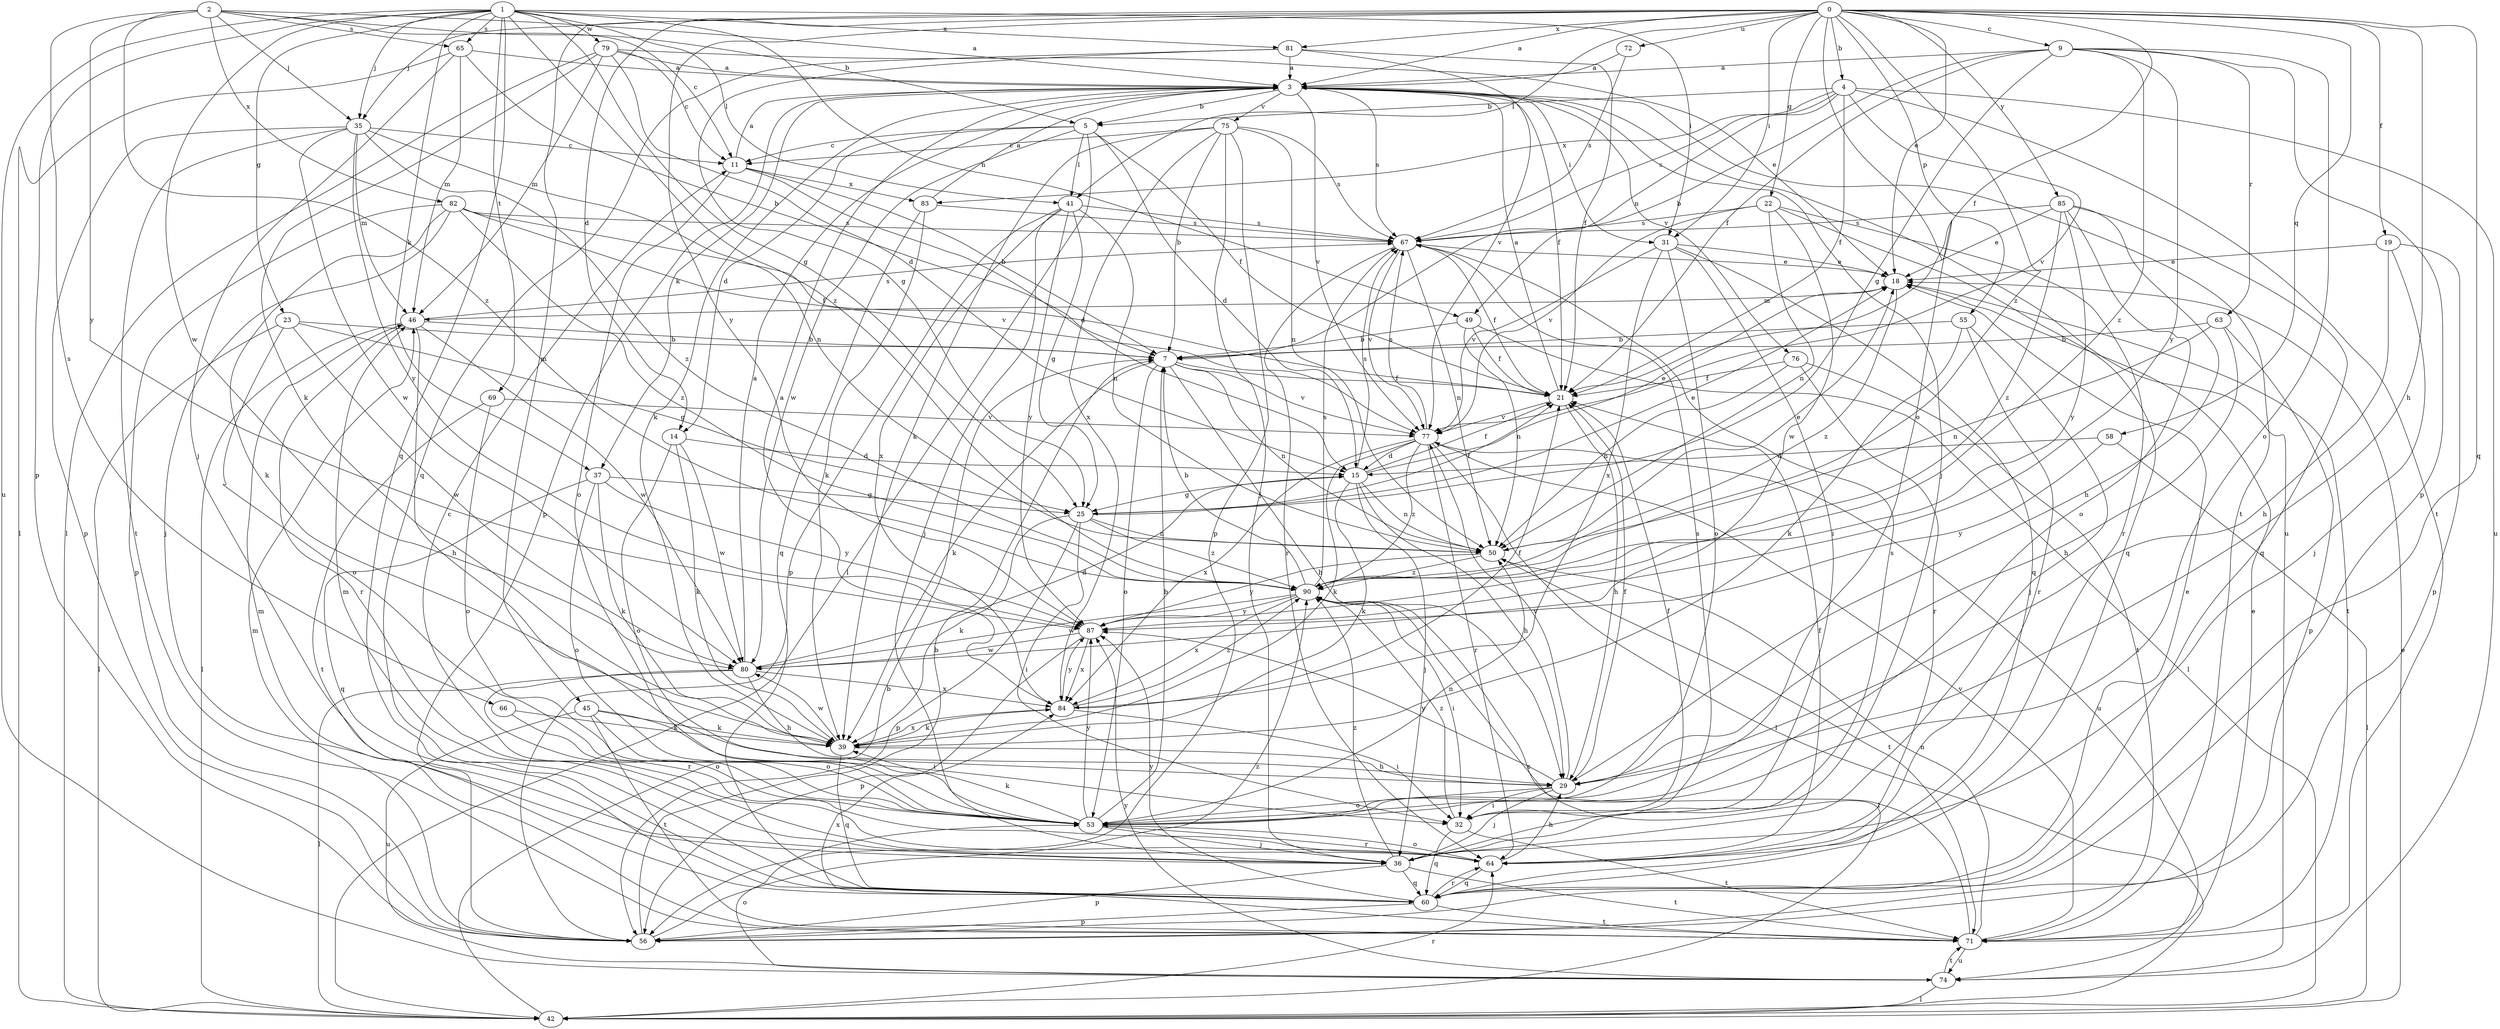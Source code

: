 strict digraph  {
0;
1;
2;
3;
4;
5;
7;
9;
11;
14;
15;
18;
19;
21;
22;
23;
25;
29;
31;
32;
35;
36;
37;
39;
41;
42;
45;
46;
49;
50;
53;
55;
56;
58;
60;
63;
64;
65;
66;
67;
69;
71;
72;
74;
75;
76;
77;
79;
80;
81;
82;
83;
84;
85;
87;
90;
0 -> 3  [label=a];
0 -> 4  [label=b];
0 -> 9  [label=c];
0 -> 14  [label=d];
0 -> 18  [label=e];
0 -> 19  [label=f];
0 -> 21  [label=f];
0 -> 22  [label=g];
0 -> 29  [label=h];
0 -> 31  [label=i];
0 -> 35  [label=j];
0 -> 41  [label=l];
0 -> 45  [label=m];
0 -> 53  [label=o];
0 -> 55  [label=p];
0 -> 58  [label=q];
0 -> 60  [label=q];
0 -> 72  [label=u];
0 -> 81  [label=x];
0 -> 85  [label=y];
0 -> 87  [label=y];
0 -> 90  [label=z];
1 -> 23  [label=g];
1 -> 25  [label=g];
1 -> 31  [label=i];
1 -> 35  [label=j];
1 -> 37  [label=k];
1 -> 41  [label=l];
1 -> 49  [label=n];
1 -> 56  [label=p];
1 -> 60  [label=q];
1 -> 65  [label=s];
1 -> 69  [label=t];
1 -> 74  [label=u];
1 -> 79  [label=w];
1 -> 80  [label=w];
1 -> 81  [label=x];
1 -> 90  [label=z];
2 -> 3  [label=a];
2 -> 5  [label=b];
2 -> 11  [label=c];
2 -> 35  [label=j];
2 -> 65  [label=s];
2 -> 66  [label=s];
2 -> 82  [label=x];
2 -> 87  [label=y];
2 -> 90  [label=z];
3 -> 5  [label=b];
3 -> 21  [label=f];
3 -> 31  [label=i];
3 -> 36  [label=j];
3 -> 37  [label=k];
3 -> 39  [label=k];
3 -> 56  [label=p];
3 -> 67  [label=s];
3 -> 71  [label=t];
3 -> 74  [label=u];
3 -> 75  [label=v];
3 -> 76  [label=v];
3 -> 77  [label=v];
4 -> 5  [label=b];
4 -> 21  [label=f];
4 -> 49  [label=n];
4 -> 67  [label=s];
4 -> 71  [label=t];
4 -> 74  [label=u];
4 -> 77  [label=v];
4 -> 83  [label=x];
5 -> 11  [label=c];
5 -> 14  [label=d];
5 -> 15  [label=d];
5 -> 21  [label=f];
5 -> 41  [label=l];
5 -> 42  [label=l];
5 -> 80  [label=w];
7 -> 21  [label=f];
7 -> 29  [label=h];
7 -> 39  [label=k];
7 -> 50  [label=n];
7 -> 53  [label=o];
7 -> 77  [label=v];
9 -> 3  [label=a];
9 -> 7  [label=b];
9 -> 21  [label=f];
9 -> 25  [label=g];
9 -> 53  [label=o];
9 -> 56  [label=p];
9 -> 63  [label=r];
9 -> 87  [label=y];
9 -> 90  [label=z];
11 -> 3  [label=a];
11 -> 7  [label=b];
11 -> 15  [label=d];
11 -> 53  [label=o];
11 -> 83  [label=x];
14 -> 15  [label=d];
14 -> 39  [label=k];
14 -> 53  [label=o];
14 -> 80  [label=w];
15 -> 18  [label=e];
15 -> 21  [label=f];
15 -> 25  [label=g];
15 -> 29  [label=h];
15 -> 36  [label=j];
15 -> 39  [label=k];
15 -> 50  [label=n];
15 -> 67  [label=s];
18 -> 46  [label=m];
18 -> 71  [label=t];
18 -> 90  [label=z];
19 -> 18  [label=e];
19 -> 29  [label=h];
19 -> 36  [label=j];
19 -> 56  [label=p];
21 -> 3  [label=a];
21 -> 29  [label=h];
21 -> 77  [label=v];
22 -> 50  [label=n];
22 -> 60  [label=q];
22 -> 64  [label=r];
22 -> 67  [label=s];
22 -> 77  [label=v];
22 -> 80  [label=w];
23 -> 7  [label=b];
23 -> 25  [label=g];
23 -> 42  [label=l];
23 -> 53  [label=o];
23 -> 80  [label=w];
25 -> 18  [label=e];
25 -> 21  [label=f];
25 -> 32  [label=i];
25 -> 39  [label=k];
25 -> 50  [label=n];
25 -> 56  [label=p];
25 -> 90  [label=z];
29 -> 21  [label=f];
29 -> 32  [label=i];
29 -> 36  [label=j];
29 -> 53  [label=o];
29 -> 77  [label=v];
29 -> 87  [label=y];
31 -> 18  [label=e];
31 -> 32  [label=i];
31 -> 53  [label=o];
31 -> 60  [label=q];
31 -> 77  [label=v];
31 -> 84  [label=x];
32 -> 21  [label=f];
32 -> 60  [label=q];
32 -> 67  [label=s];
32 -> 71  [label=t];
32 -> 90  [label=z];
35 -> 11  [label=c];
35 -> 46  [label=m];
35 -> 50  [label=n];
35 -> 56  [label=p];
35 -> 71  [label=t];
35 -> 80  [label=w];
35 -> 87  [label=y];
35 -> 90  [label=z];
36 -> 46  [label=m];
36 -> 56  [label=p];
36 -> 60  [label=q];
36 -> 67  [label=s];
36 -> 71  [label=t];
36 -> 90  [label=z];
37 -> 25  [label=g];
37 -> 39  [label=k];
37 -> 53  [label=o];
37 -> 60  [label=q];
37 -> 87  [label=y];
39 -> 29  [label=h];
39 -> 60  [label=q];
39 -> 80  [label=w];
39 -> 84  [label=x];
41 -> 25  [label=g];
41 -> 36  [label=j];
41 -> 50  [label=n];
41 -> 56  [label=p];
41 -> 67  [label=s];
41 -> 84  [label=x];
41 -> 87  [label=y];
42 -> 7  [label=b];
42 -> 18  [label=e];
42 -> 64  [label=r];
45 -> 32  [label=i];
45 -> 39  [label=k];
45 -> 53  [label=o];
45 -> 71  [label=t];
45 -> 74  [label=u];
46 -> 7  [label=b];
46 -> 29  [label=h];
46 -> 42  [label=l];
46 -> 64  [label=r];
46 -> 67  [label=s];
46 -> 80  [label=w];
49 -> 7  [label=b];
49 -> 21  [label=f];
49 -> 42  [label=l];
49 -> 50  [label=n];
50 -> 18  [label=e];
50 -> 71  [label=t];
50 -> 87  [label=y];
50 -> 90  [label=z];
53 -> 7  [label=b];
53 -> 36  [label=j];
53 -> 39  [label=k];
53 -> 50  [label=n];
53 -> 64  [label=r];
53 -> 87  [label=y];
55 -> 7  [label=b];
55 -> 36  [label=j];
55 -> 39  [label=k];
55 -> 64  [label=r];
56 -> 7  [label=b];
56 -> 46  [label=m];
56 -> 90  [label=z];
58 -> 15  [label=d];
58 -> 42  [label=l];
58 -> 87  [label=y];
60 -> 18  [label=e];
60 -> 46  [label=m];
60 -> 56  [label=p];
60 -> 64  [label=r];
60 -> 71  [label=t];
60 -> 87  [label=y];
63 -> 7  [label=b];
63 -> 29  [label=h];
63 -> 50  [label=n];
63 -> 56  [label=p];
64 -> 11  [label=c];
64 -> 21  [label=f];
64 -> 29  [label=h];
64 -> 53  [label=o];
64 -> 60  [label=q];
65 -> 3  [label=a];
65 -> 7  [label=b];
65 -> 36  [label=j];
65 -> 42  [label=l];
65 -> 46  [label=m];
66 -> 39  [label=k];
66 -> 53  [label=o];
67 -> 18  [label=e];
67 -> 21  [label=f];
67 -> 50  [label=n];
67 -> 64  [label=r];
67 -> 77  [label=v];
69 -> 53  [label=o];
69 -> 71  [label=t];
69 -> 77  [label=v];
71 -> 18  [label=e];
71 -> 50  [label=n];
71 -> 74  [label=u];
71 -> 77  [label=v];
71 -> 84  [label=x];
71 -> 90  [label=z];
72 -> 3  [label=a];
72 -> 67  [label=s];
74 -> 42  [label=l];
74 -> 53  [label=o];
74 -> 71  [label=t];
74 -> 87  [label=y];
75 -> 7  [label=b];
75 -> 11  [label=c];
75 -> 36  [label=j];
75 -> 39  [label=k];
75 -> 50  [label=n];
75 -> 56  [label=p];
75 -> 67  [label=s];
75 -> 84  [label=x];
76 -> 21  [label=f];
76 -> 50  [label=n];
76 -> 64  [label=r];
76 -> 71  [label=t];
77 -> 15  [label=d];
77 -> 39  [label=k];
77 -> 42  [label=l];
77 -> 64  [label=r];
77 -> 67  [label=s];
77 -> 74  [label=u];
77 -> 84  [label=x];
77 -> 90  [label=z];
79 -> 3  [label=a];
79 -> 11  [label=c];
79 -> 15  [label=d];
79 -> 18  [label=e];
79 -> 39  [label=k];
79 -> 42  [label=l];
79 -> 46  [label=m];
80 -> 3  [label=a];
80 -> 15  [label=d];
80 -> 29  [label=h];
80 -> 42  [label=l];
80 -> 64  [label=r];
80 -> 84  [label=x];
81 -> 3  [label=a];
81 -> 21  [label=f];
81 -> 25  [label=g];
81 -> 60  [label=q];
81 -> 77  [label=v];
82 -> 21  [label=f];
82 -> 36  [label=j];
82 -> 39  [label=k];
82 -> 56  [label=p];
82 -> 67  [label=s];
82 -> 77  [label=v];
82 -> 90  [label=z];
83 -> 3  [label=a];
83 -> 39  [label=k];
83 -> 60  [label=q];
83 -> 67  [label=s];
84 -> 3  [label=a];
84 -> 21  [label=f];
84 -> 32  [label=i];
84 -> 39  [label=k];
84 -> 87  [label=y];
84 -> 90  [label=z];
85 -> 18  [label=e];
85 -> 29  [label=h];
85 -> 53  [label=o];
85 -> 60  [label=q];
85 -> 67  [label=s];
85 -> 87  [label=y];
85 -> 90  [label=z];
87 -> 56  [label=p];
87 -> 80  [label=w];
87 -> 84  [label=x];
90 -> 7  [label=b];
90 -> 32  [label=i];
90 -> 42  [label=l];
90 -> 67  [label=s];
90 -> 80  [label=w];
90 -> 84  [label=x];
90 -> 87  [label=y];
}
